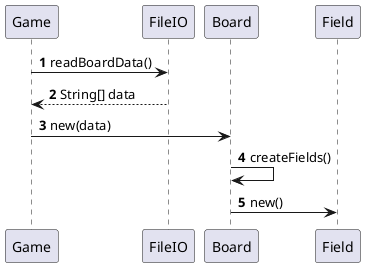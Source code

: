 @startuml
'https://plantuml.com/sequence-diagram

autonumber

Game -> FileIO: readBoardData()
FileIO --> Game: String[] data
Game -> Board : new(data)
Board -> Board : createFields()
Board -> Field : new()

@enduml